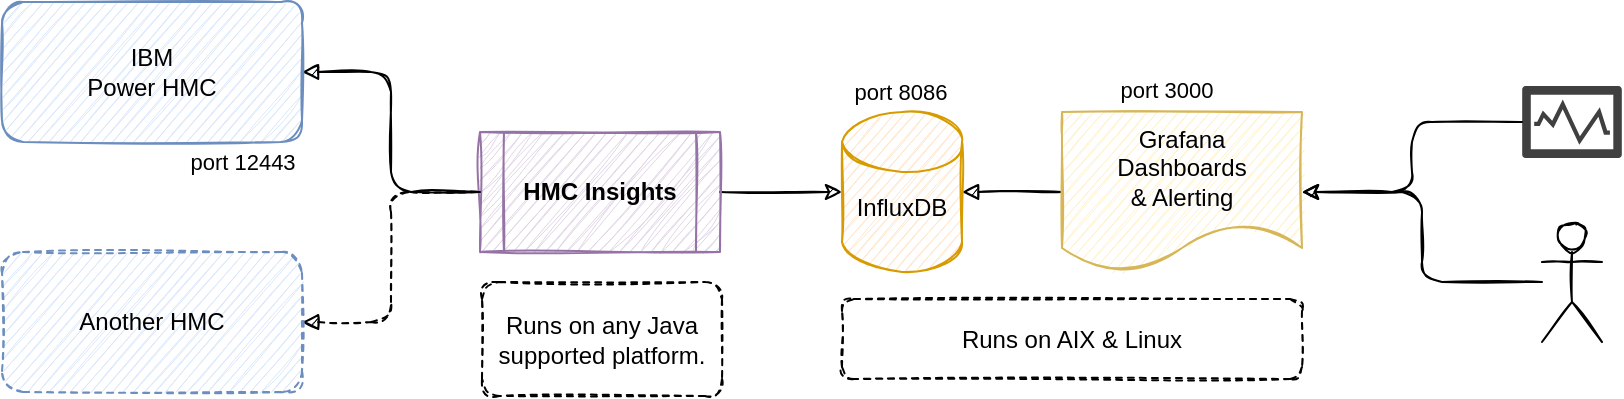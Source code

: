 <mxfile version="20.5.3" type="embed"><diagram id="a7nnNqAxPxhrp0sOKCIs" name="Page-1"><mxGraphModel dx="1099" dy="690" grid="1" gridSize="10" guides="1" tooltips="1" connect="1" arrows="1" fold="1" page="1" pageScale="1" pageWidth="1169" pageHeight="827" math="0" shadow="0"><root><mxCell id="0"/><mxCell id="1" parent="0"/><mxCell id="eK-2ea2avwDUNnB4NnFu-4" style="edgeStyle=orthogonalEdgeStyle;rounded=1;orthogonalLoop=1;jettySize=auto;html=1;sketch=1;endArrow=none;endFill=0;startArrow=block;startFill=1;" parent="1" source="eK-2ea2avwDUNnB4NnFu-1" target="eK-2ea2avwDUNnB4NnFu-3" edge="1"><mxGeometry relative="1" as="geometry"/></mxCell><mxCell id="eK-2ea2avwDUNnB4NnFu-1" value="&lt;br&gt;InfluxDB" style="shape=cylinder2;whiteSpace=wrap;html=1;boundedLbl=1;backgroundOutline=1;size=15;fillColor=#ffe6cc;strokeColor=#d79b00;sketch=1;" parent="1" vertex="1"><mxGeometry x="460" y="75" width="60" height="80" as="geometry"/></mxCell><mxCell id="eK-2ea2avwDUNnB4NnFu-5" style="edgeStyle=orthogonalEdgeStyle;rounded=1;orthogonalLoop=1;jettySize=auto;html=1;sketch=1;" parent="1" source="eK-2ea2avwDUNnB4NnFu-2" target="eK-2ea2avwDUNnB4NnFu-1" edge="1"><mxGeometry relative="1" as="geometry"/></mxCell><mxCell id="eK-2ea2avwDUNnB4NnFu-2" value="&lt;div&gt;&lt;b&gt;HMC Insights&lt;/b&gt;&lt;/div&gt;" style="shape=process;whiteSpace=wrap;html=1;backgroundOutline=1;fillColor=#e1d5e7;strokeColor=#9673a6;shadow=0;glass=0;rounded=0;gradientColor=none;sketch=1;curveFitting=1;jiggle=2;labelBackgroundColor=none;labelBorderColor=none;" parent="1" vertex="1"><mxGeometry x="279" y="85" width="120" height="60" as="geometry"/></mxCell><mxCell id="eK-2ea2avwDUNnB4NnFu-3" value="&lt;div&gt;Grafana&lt;/div&gt;&lt;div&gt;Dashboards&lt;/div&gt;&lt;div&gt;&amp;amp; Alerting&lt;br&gt;&lt;/div&gt;" style="shape=document;whiteSpace=wrap;html=1;boundedLbl=1;fillColor=#fff2cc;strokeColor=#d6b656;sketch=1;" parent="1" vertex="1"><mxGeometry x="570" y="75" width="120" height="80" as="geometry"/></mxCell><mxCell id="eK-2ea2avwDUNnB4NnFu-7" style="edgeStyle=orthogonalEdgeStyle;rounded=1;orthogonalLoop=1;jettySize=auto;html=1;sketch=1;startArrow=block;startFill=1;endArrow=none;endFill=0;" parent="1" source="eK-2ea2avwDUNnB4NnFu-6" target="eK-2ea2avwDUNnB4NnFu-2" edge="1"><mxGeometry relative="1" as="geometry"/></mxCell><mxCell id="3" value="port 12443" style="edgeLabel;html=1;align=center;verticalAlign=middle;resizable=0;points=[];" parent="eK-2ea2avwDUNnB4NnFu-7" vertex="1" connectable="0"><mxGeometry x="-0.463" y="-3" relative="1" as="geometry"><mxPoint x="-70" y="42" as="offset"/></mxGeometry></mxCell><mxCell id="eK-2ea2avwDUNnB4NnFu-6" value="&lt;div&gt;IBM&lt;br&gt;&lt;/div&gt;&lt;div&gt;Power HMC&lt;/div&gt;" style="rounded=1;whiteSpace=wrap;html=1;fillColor=#dae8fc;strokeColor=#6c8ebf;sketch=1;" parent="1" vertex="1"><mxGeometry x="40" y="20" width="150" height="70" as="geometry"/></mxCell><mxCell id="eK-2ea2avwDUNnB4NnFu-9" style="edgeStyle=orthogonalEdgeStyle;rounded=1;orthogonalLoop=1;jettySize=auto;html=1;dashed=1;sketch=1;startArrow=block;startFill=1;endArrow=none;endFill=0;" parent="1" source="eK-2ea2avwDUNnB4NnFu-8" target="eK-2ea2avwDUNnB4NnFu-2" edge="1"><mxGeometry relative="1" as="geometry"/></mxCell><mxCell id="eK-2ea2avwDUNnB4NnFu-8" value="&lt;div&gt;Another HMC&lt;/div&gt;" style="rounded=1;whiteSpace=wrap;html=1;strokeColor=#6c8ebf;dashed=1;fillColor=#dae8fc;sketch=1;" parent="1" vertex="1"><mxGeometry x="40" y="145" width="150" height="70" as="geometry"/></mxCell><mxCell id="il_gvp9eyNAKFmqyvHfq-2" value="Runs on AIX &amp;amp; Linux" style="rounded=1;whiteSpace=wrap;html=1;dashed=1;fillColor=#ffffff;gradientColor=none;sketch=1;" parent="1" vertex="1"><mxGeometry x="460" y="168.5" width="230" height="40" as="geometry"/></mxCell><mxCell id="il_gvp9eyNAKFmqyvHfq-3" value="&lt;div&gt;&lt;span style=&quot;background-color: initial;&quot;&gt;Runs on any Java supported platform.&lt;/span&gt;&lt;br&gt;&lt;/div&gt;" style="rounded=1;whiteSpace=wrap;html=1;dashed=1;fillColor=#ffffff;gradientColor=none;sketch=1;" parent="1" vertex="1"><mxGeometry x="280" y="160" width="120" height="57" as="geometry"/></mxCell><mxCell id="4" value="port 8086" style="edgeLabel;html=1;align=center;verticalAlign=middle;resizable=0;points=[];" parent="1" vertex="1" connectable="0"><mxGeometry x="486" y="48" as="geometry"><mxPoint x="3" y="17" as="offset"/></mxGeometry></mxCell><mxCell id="5" value="port 3000" style="edgeLabel;html=1;align=center;verticalAlign=middle;resizable=0;points=[];" parent="1" vertex="1" connectable="0"><mxGeometry x="500" y="80" as="geometry"><mxPoint x="122" y="-16" as="offset"/></mxGeometry></mxCell><mxCell id="8" style="edgeStyle=orthogonalEdgeStyle;rounded=1;orthogonalLoop=1;jettySize=auto;html=1;startArrow=none;startFill=0;endArrow=classic;endFill=1;strokeColor=default;sketch=1;" parent="1" source="7" target="eK-2ea2avwDUNnB4NnFu-3" edge="1"><mxGeometry relative="1" as="geometry"/></mxCell><mxCell id="7" value="" style="shape=umlActor;verticalLabelPosition=bottom;verticalAlign=top;html=1;outlineConnect=0;sketch=1;" parent="1" vertex="1"><mxGeometry x="810" y="130" width="30" height="60" as="geometry"/></mxCell><mxCell id="HuDfst_B4G-cJXnaIiwU-9" style="edgeStyle=orthogonalEdgeStyle;rounded=1;orthogonalLoop=1;jettySize=auto;html=1;sketch=1;exitX=0;exitY=0.5;exitDx=0;exitDy=0;exitPerimeter=0;" parent="1" source="ELxNKaPeGcrwnc6_koLf-10" target="eK-2ea2avwDUNnB4NnFu-3" edge="1"><mxGeometry relative="1" as="geometry"><mxPoint x="795.5" y="80" as="sourcePoint"/></mxGeometry></mxCell><mxCell id="ELxNKaPeGcrwnc6_koLf-10" value="" style="aspect=fixed;pointerEvents=1;shadow=0;dashed=1;html=1;strokeColor=none;labelPosition=center;verticalLabelPosition=bottom;verticalAlign=top;align=center;fillColor=#000000;shape=mxgraph.mscae.enterprise.performance_monitor;gradientColor=none;strokeWidth=1;opacity=75;" parent="1" vertex="1"><mxGeometry x="800" y="62" width="50" height="36" as="geometry"/></mxCell></root></mxGraphModel></diagram></mxfile>